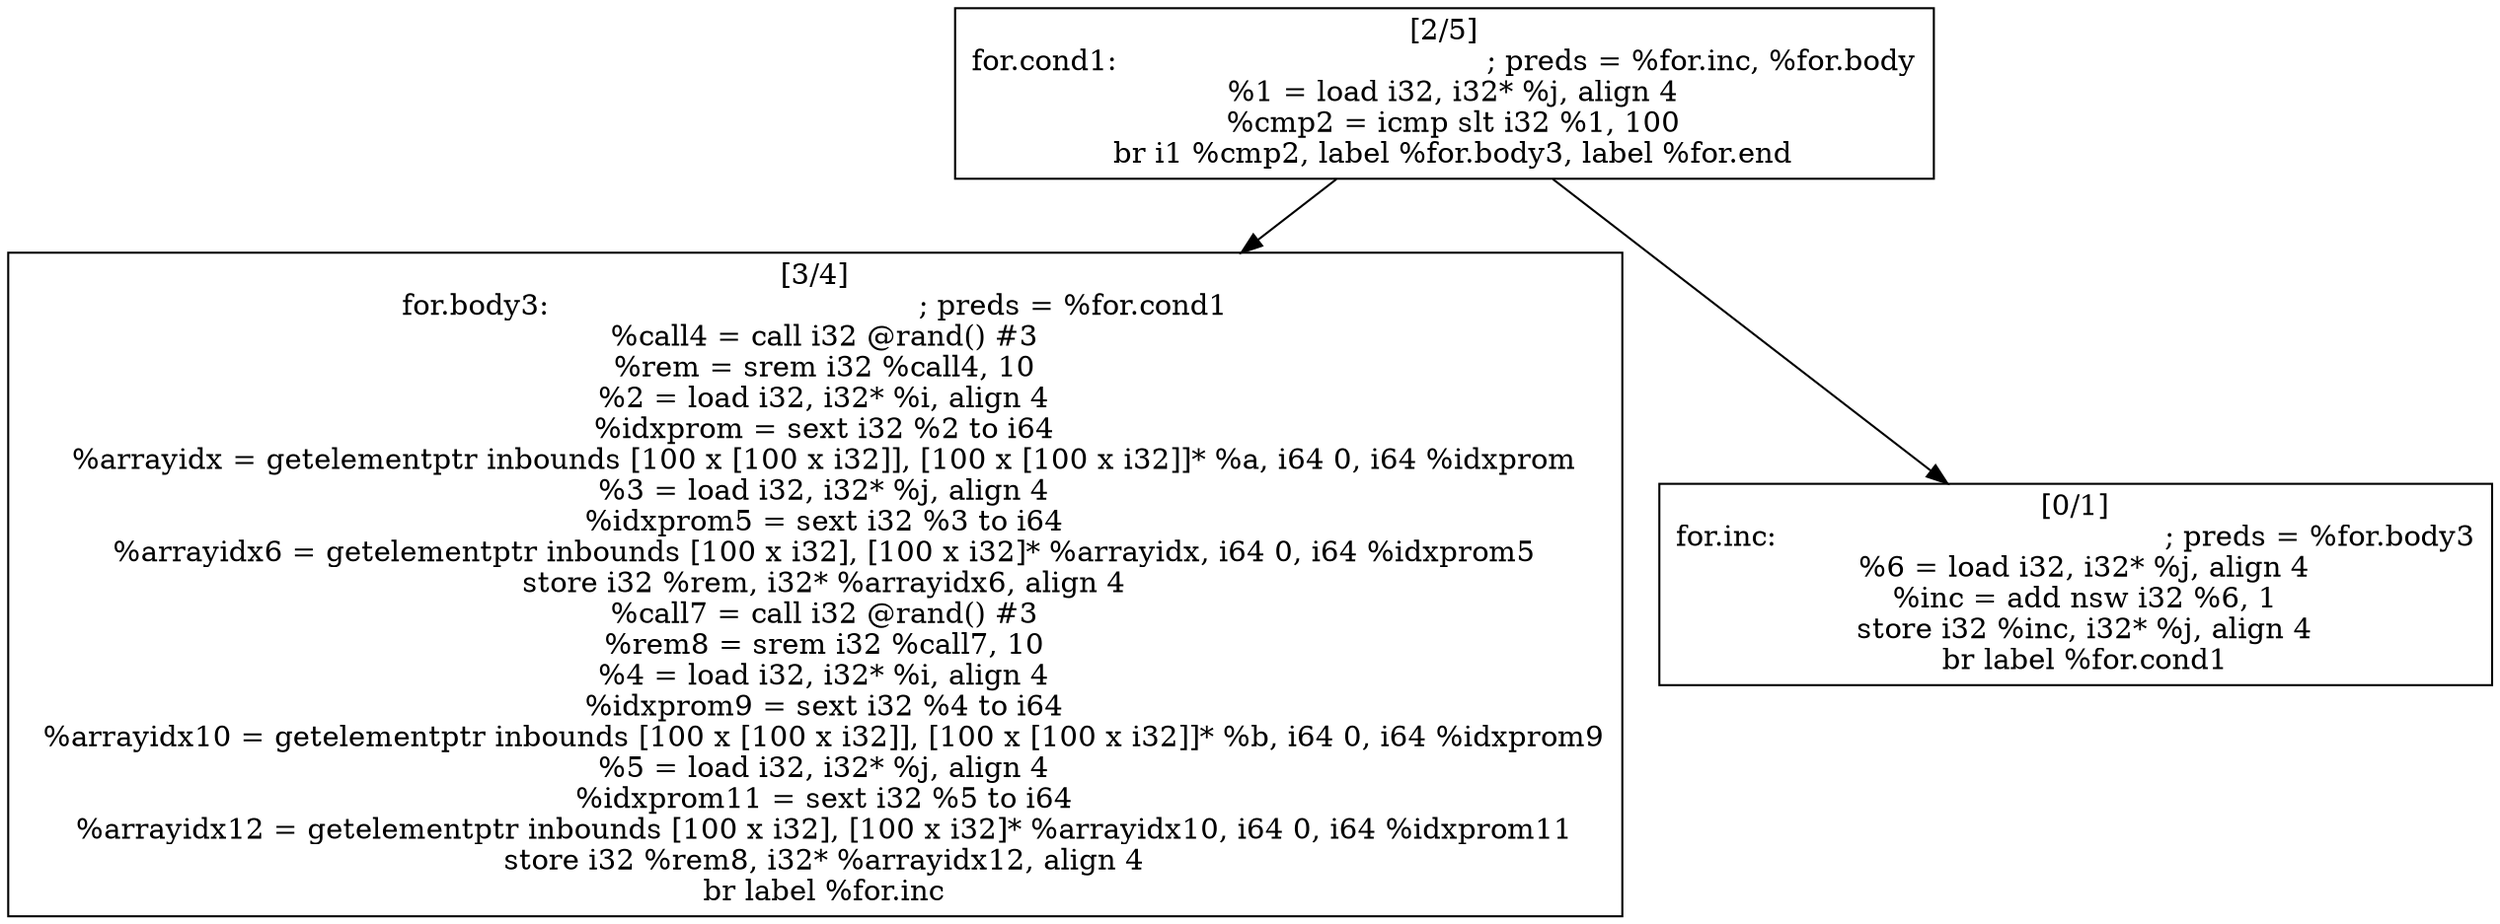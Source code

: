 
digraph G {


node358 [label="[2/5]
for.cond1:                                        ; preds = %for.inc, %for.body
  %1 = load i32, i32* %j, align 4
  %cmp2 = icmp slt i32 %1, 100
  br i1 %cmp2, label %for.body3, label %for.end
",shape=rectangle ]
node356 [label="[3/4]
for.body3:                                        ; preds = %for.cond1
  %call4 = call i32 @rand() #3
  %rem = srem i32 %call4, 10
  %2 = load i32, i32* %i, align 4
  %idxprom = sext i32 %2 to i64
  %arrayidx = getelementptr inbounds [100 x [100 x i32]], [100 x [100 x i32]]* %a, i64 0, i64 %idxprom
  %3 = load i32, i32* %j, align 4
  %idxprom5 = sext i32 %3 to i64
  %arrayidx6 = getelementptr inbounds [100 x i32], [100 x i32]* %arrayidx, i64 0, i64 %idxprom5
  store i32 %rem, i32* %arrayidx6, align 4
  %call7 = call i32 @rand() #3
  %rem8 = srem i32 %call7, 10
  %4 = load i32, i32* %i, align 4
  %idxprom9 = sext i32 %4 to i64
  %arrayidx10 = getelementptr inbounds [100 x [100 x i32]], [100 x [100 x i32]]* %b, i64 0, i64 %idxprom9
  %5 = load i32, i32* %j, align 4
  %idxprom11 = sext i32 %5 to i64
  %arrayidx12 = getelementptr inbounds [100 x i32], [100 x i32]* %arrayidx10, i64 0, i64 %idxprom11
  store i32 %rem8, i32* %arrayidx12, align 4
  br label %for.inc
",shape=rectangle ]
node357 [label="[0/1]
for.inc:                                          ; preds = %for.body3
  %6 = load i32, i32* %j, align 4
  %inc = add nsw i32 %6, 1
  store i32 %inc, i32* %j, align 4
  br label %for.cond1
",shape=rectangle ]

node358->node357 [ ]
node358->node356 [ ]


}
